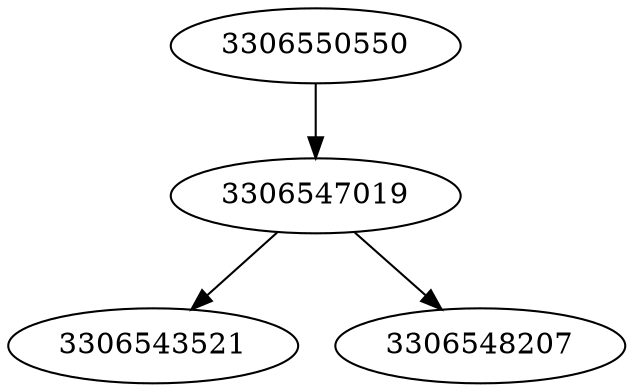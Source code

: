 strict digraph  {
3306543521;
3306547019;
3306550550;
3306548207;
3306547019 -> 3306543521;
3306547019 -> 3306548207;
3306550550 -> 3306547019;
}
